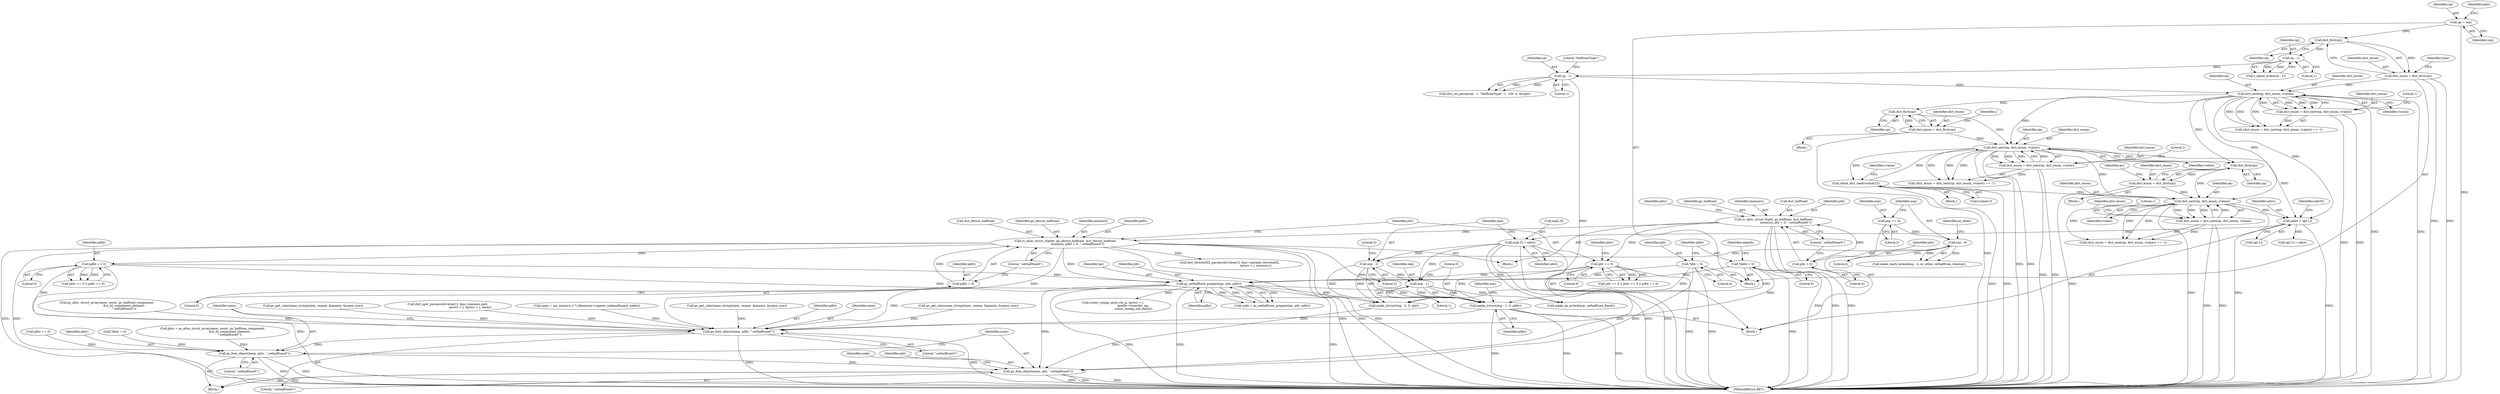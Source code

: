 digraph "0_ghostscript_f5c7555c30393e64ec1f5ab0dfae5b55b3b3fc78@pointer" {
"1000821" [label="(Call,make_istruct(esp - 1, 0, pdht))"];
"1000822" [label="(Call,esp - 1)"];
"1000809" [label="(Call,esp[-3] = odict)"];
"1000785" [label="(Call,odict = op[-1])"];
"1000685" [label="(Call,dict_next(op, dict_enum, rvalue))"];
"1000674" [label="(Call,dict_first(op))"];
"1000428" [label="(Call,dict_next(op, dict_enum, rvalue))"];
"1000412" [label="(Call,dict_first(op))"];
"1000242" [label="(Call,dict_next(op, dict_enum, rvalue))"];
"1000203" [label="(Call,op - 1)"];
"1000188" [label="(Call,op - 1)"];
"1000168" [label="(Call,dict_first(op))"];
"1000129" [label="(Call,op = osp)"];
"1000166" [label="(Call,dict_enum = dict_first(op))"];
"1000240" [label="(Call,dict_enum = dict_next(op, dict_enum, rvalue))"];
"1000426" [label="(Call,dict_enum = dict_next(op, dict_enum, rvalue))"];
"1000410" [label="(Call,dict_enum = dict_first(op))"];
"1000497" [label="(Call,check_dict_read(rvalue[1]))"];
"1000683" [label="(Call,dict_enum = dict_next(op, dict_enum, rvalue))"];
"1000672" [label="(Call,dict_enum = dict_first(op))"];
"1000816" [label="(Call,esp - 2)"];
"1000804" [label="(Call,esp - 4)"];
"1000800" [label="(Call,esp += 5)"];
"1000375" [label="(Call,rc_alloc_struct_0(pdht, gx_device_halftone, &st_device_halftone,\n                          imemory, pdht = 0, \".sethalftone5\"))"];
"1000381" [label="(Call,pdht = 0)"];
"1000356" [label="(Call,rc_alloc_struct_0(pht, gs_halftone, &st_halftone,\n                          imemory, pht = 0, \".sethalftone5\"))"];
"1000362" [label="(Call,pht = 0)"];
"1000663" [label="(Call,gs_sethalftone_prepare(igs, pht, pdht))"];
"1000387" [label="(Call,pht == 0)"];
"1000145" [label="(Call,*pht = 0)"];
"1000149" [label="(Call,*pdht = 0)"];
"1000394" [label="(Call,pdht == 0)"];
"1000999" [label="(Call,gs_free_object(mem, pdht, \".sethalftone5\"))"];
"1001003" [label="(Call,gs_free_object(mem, phtc, \".sethalftone5\"))"];
"1001007" [label="(Call,gs_free_object(mem, pht, \".sethalftone5\"))"];
"1000365" [label="(Literal,\".sethalftone5\")"];
"1000189" [label="(Identifier,op)"];
"1000382" [label="(Identifier,pdht)"];
"1000391" [label="(Call,phtc == 0)"];
"1001007" [label="(Call,gs_free_object(mem, pht, \".sethalftone5\"))"];
"1000822" [label="(Call,esp - 1)"];
"1000672" [label="(Call,dict_enum = dict_first(op))"];
"1000243" [label="(Identifier,op)"];
"1000533" [label="(Call,dict_spot_params(&rvalue[1], &pc->params.spot,\n                                                sprocs + j, tprocs + j, mem))"];
"1000375" [label="(Call,rc_alloc_struct_0(pdht, gx_device_halftone, &st_device_halftone,\n                          imemory, pdht = 0, \".sethalftone5\"))"];
"1000661" [label="(Call,code = gs_sethalftone_prepare(igs, pht, pdht))"];
"1000127" [label="(Block,)"];
"1000506" [label="(Identifier,rvalue)"];
"1000686" [label="(Identifier,op)"];
"1000362" [label="(Call,pht = 0)"];
"1000363" [label="(Identifier,pht)"];
"1000800" [label="(Call,esp += 5)"];
"1000191" [label="(Call,mem = (gs_memory_t *) idmemory->spaces_indexed[space_index])"];
"1000376" [label="(Identifier,pdht)"];
"1000803" [label="(Call,make_mark_estack(esp - 4, es_other, sethalftone_cleanup))"];
"1000187" [label="(Call,r_space_index(op - 1))"];
"1000131" [label="(Identifier,osp)"];
"1000684" [label="(Identifier,dict_enum)"];
"1000819" [label="(Literal,0)"];
"1000675" [label="(Identifier,op)"];
"1000383" [label="(Literal,0)"];
"1000377" [label="(Identifier,gx_device_halftone)"];
"1000815" [label="(Call,make_istruct(esp - 2, 0, pht))"];
"1000792" [label="(Identifier,odict5)"];
"1000594" [label="(Call,dict_threshold2_params(&rvalue[1], &pc->params.threshold2,\n                                                        tprocs + j, imemory))"];
"1001002" [label="(Literal,\".sethalftone5\")"];
"1000134" [label="(Call,*phtc = 0)"];
"1000688" [label="(Identifier,rvalue)"];
"1000804" [label="(Call,esp - 4)"];
"1000806" [label="(Literal,4)"];
"1000188" [label="(Call,op - 1)"];
"1000433" [label="(Literal,1)"];
"1000361" [label="(Identifier,imemory)"];
"1000785" [label="(Call,odict = op[-1])"];
"1000206" [label="(Literal,\"HalftoneType\")"];
"1000776" [label="(Block,)"];
"1000809" [label="(Call,esp[-3] = odict)"];
"1000683" [label="(Call,dict_enum = dict_next(op, dict_enum, rvalue))"];
"1000277" [label="(Call,gs_get_colorname_string(mem, cname, &pname, &name_size))"];
"1000666" [label="(Identifier,pdht)"];
"1000204" [label="(Identifier,op)"];
"1000359" [label="(Call,&st_halftone)"];
"1000787" [label="(Call,op[-1])"];
"1000498" [label="(Call,rvalue[1])"];
"1000356" [label="(Call,rc_alloc_struct_0(pht, gs_halftone, &st_halftone,\n                          imemory, pht = 0, \".sethalftone5\"))"];
"1000816" [label="(Call,esp - 2)"];
"1000205" [label="(Literal,1)"];
"1000413" [label="(Identifier,op)"];
"1000980" [label="(Call,op[-1] = odict)"];
"1000178" [label="(Identifier,type)"];
"1000422" [label="(Block,)"];
"1001010" [label="(Literal,\".sethalftone5\")"];
"1000428" [label="(Call,dict_next(op, dict_enum, rvalue))"];
"1001009" [label="(Identifier,pht)"];
"1000147" [label="(Literal,0)"];
"1001001" [label="(Identifier,pdht)"];
"1000150" [label="(Identifier,pdht)"];
"1000389" [label="(Literal,0)"];
"1001000" [label="(Identifier,mem)"];
"1000687" [label="(Identifier,dict_enum)"];
"1000825" [label="(Literal,0)"];
"1000366" [label="(Call,phtc = gs_alloc_struct_array(mem, count, gs_halftone_component,\n                                     &st_ht_component_element,\n                                     \".sethalftone5\"))"];
"1000998" [label="(Block,)"];
"1000671" [label="(Block,)"];
"1000682" [label="(Call,(dict_enum = dict_next(op, dict_enum, rvalue)) == -1)"];
"1000674" [label="(Call,dict_first(op))"];
"1001008" [label="(Identifier,mem)"];
"1000357" [label="(Identifier,pht)"];
"1000169" [label="(Identifier,op)"];
"1000430" [label="(Identifier,dict_enum)"];
"1000386" [label="(Call,pht == 0 || phtc == 0 || pdht == 0)"];
"1000417" [label="(Identifier,j)"];
"1000664" [label="(Identifier,igs)"];
"1000807" [label="(Identifier,es_other)"];
"1001005" [label="(Identifier,phtc)"];
"1000497" [label="(Call,check_dict_read(rvalue[1]))"];
"1000130" [label="(Identifier,op)"];
"1001024" [label="(MethodReturn,RET)"];
"1000463" [label="(Call,gs_get_colorname_string(mem, cname, &pname, &name_size))"];
"1000395" [label="(Identifier,pdht)"];
"1000685" [label="(Call,dict_next(op, dict_enum, rvalue))"];
"1000663" [label="(Call,gs_sethalftone_prepare(igs, pht, pdht))"];
"1000244" [label="(Identifier,dict_enum)"];
"1000690" [label="(Literal,1)"];
"1000368" [label="(Call,gs_alloc_struct_array(mem, count, gs_halftone_component,\n                                     &st_ht_component_element,\n                                     \".sethalftone5\"))"];
"1000392" [label="(Identifier,phtc)"];
"1000151" [label="(Literal,0)"];
"1000823" [label="(Identifier,esp)"];
"1000814" [label="(Identifier,odict)"];
"1000425" [label="(Call,(dict_enum = dict_next(op, dict_enum, rvalue)) == -1)"];
"1000166" [label="(Call,dict_enum = dict_first(op))"];
"1001004" [label="(Identifier,mem)"];
"1000380" [label="(Identifier,imemory)"];
"1001012" [label="(Identifier,code)"];
"1000426" [label="(Call,dict_enum = dict_next(op, dict_enum, rvalue))"];
"1000240" [label="(Call,dict_enum = dict_next(op, dict_enum, rvalue))"];
"1000396" [label="(Literal,0)"];
"1000431" [label="(Identifier,rvalue)"];
"1000387" [label="(Call,pht == 0)"];
"1000129" [label="(Call,op = osp)"];
"1000190" [label="(Literal,1)"];
"1000411" [label="(Identifier,dict_enum)"];
"1000818" [label="(Literal,2)"];
"1000241" [label="(Identifier,dict_enum)"];
"1000824" [label="(Literal,1)"];
"1000239" [label="(Call,(dict_enum = dict_next(op, dict_enum, rvalue)) == -1)"];
"1001003" [label="(Call,gs_free_object(mem, phtc, \".sethalftone5\"))"];
"1000673" [label="(Identifier,dict_enum)"];
"1000364" [label="(Literal,0)"];
"1000203" [label="(Call,op - 1)"];
"1000720" [label="(Call,gs_get_colorname_string(mem, cname, &pname, &name_size))"];
"1000202" [label="(Call,dict_int_param(op - 1, \"HalftoneType\", 1, 100, 0, &type))"];
"1000429" [label="(Identifier,op)"];
"1000146" [label="(Identifier,pht)"];
"1000826" [label="(Identifier,pdht)"];
"1000828" [label="(Identifier,esp)"];
"1000786" [label="(Identifier,odict)"];
"1000247" [label="(Literal,1)"];
"1000394" [label="(Call,pdht == 0)"];
"1000827" [label="(Call,make_op_estack(esp, sethalftone_finish))"];
"1000410" [label="(Call,dict_enum = dict_first(op))"];
"1000145" [label="(Call,*pht = 0)"];
"1000242" [label="(Call,dict_next(op, dict_enum, rvalue))"];
"1000347" [label="(Block,)"];
"1000157" [label="(Identifier,edepth)"];
"1000167" [label="(Identifier,dict_enum)"];
"1000949" [label="(Call,zcolor_remap_one(i_ctx_p, tprocs + j,\n                                            porder->transfer, igs,\n                                            zcolor_remap_one_finish))"];
"1000810" [label="(Call,esp[-3])"];
"1000999" [label="(Call,gs_free_object(mem, pdht, \".sethalftone5\"))"];
"1000135" [label="(Identifier,phtc)"];
"1001006" [label="(Literal,\".sethalftone5\")"];
"1000427" [label="(Identifier,dict_enum)"];
"1000821" [label="(Call,make_istruct(esp - 1, 0, pdht))"];
"1000802" [label="(Literal,5)"];
"1000168" [label="(Call,dict_first(op))"];
"1000388" [label="(Identifier,pht)"];
"1000390" [label="(Call,phtc == 0 || pdht == 0)"];
"1000367" [label="(Identifier,phtc)"];
"1000149" [label="(Call,*pdht = 0)"];
"1000817" [label="(Identifier,esp)"];
"1000805" [label="(Identifier,esp)"];
"1000378" [label="(Call,&st_device_halftone)"];
"1000358" [label="(Identifier,gs_halftone)"];
"1000665" [label="(Identifier,pht)"];
"1000801" [label="(Identifier,esp)"];
"1000381" [label="(Call,pdht = 0)"];
"1000245" [label="(Identifier,rvalue)"];
"1000384" [label="(Literal,\".sethalftone5\")"];
"1000678" [label="(Identifier,pc)"];
"1000412" [label="(Call,dict_first(op))"];
"1000409" [label="(Block,)"];
"1000821" -> "1000776"  [label="AST: "];
"1000821" -> "1000826"  [label="CFG: "];
"1000822" -> "1000821"  [label="AST: "];
"1000825" -> "1000821"  [label="AST: "];
"1000826" -> "1000821"  [label="AST: "];
"1000828" -> "1000821"  [label="CFG: "];
"1000821" -> "1001024"  [label="DDG: "];
"1000821" -> "1001024"  [label="DDG: "];
"1000821" -> "1001024"  [label="DDG: "];
"1000822" -> "1000821"  [label="DDG: "];
"1000822" -> "1000821"  [label="DDG: "];
"1000375" -> "1000821"  [label="DDG: "];
"1000663" -> "1000821"  [label="DDG: "];
"1000149" -> "1000821"  [label="DDG: "];
"1000394" -> "1000821"  [label="DDG: "];
"1000821" -> "1000999"  [label="DDG: "];
"1000822" -> "1000824"  [label="CFG: "];
"1000823" -> "1000822"  [label="AST: "];
"1000824" -> "1000822"  [label="AST: "];
"1000825" -> "1000822"  [label="CFG: "];
"1000809" -> "1000822"  [label="DDG: "];
"1000816" -> "1000822"  [label="DDG: "];
"1000822" -> "1000827"  [label="DDG: "];
"1000809" -> "1000776"  [label="AST: "];
"1000809" -> "1000814"  [label="CFG: "];
"1000810" -> "1000809"  [label="AST: "];
"1000814" -> "1000809"  [label="AST: "];
"1000817" -> "1000809"  [label="CFG: "];
"1000809" -> "1001024"  [label="DDG: "];
"1000809" -> "1001024"  [label="DDG: "];
"1000785" -> "1000809"  [label="DDG: "];
"1000809" -> "1000816"  [label="DDG: "];
"1000809" -> "1000827"  [label="DDG: "];
"1000785" -> "1000776"  [label="AST: "];
"1000785" -> "1000787"  [label="CFG: "];
"1000786" -> "1000785"  [label="AST: "];
"1000787" -> "1000785"  [label="AST: "];
"1000792" -> "1000785"  [label="CFG: "];
"1000785" -> "1001024"  [label="DDG: "];
"1000685" -> "1000785"  [label="DDG: "];
"1000428" -> "1000785"  [label="DDG: "];
"1000242" -> "1000785"  [label="DDG: "];
"1000785" -> "1000980"  [label="DDG: "];
"1000685" -> "1000683"  [label="AST: "];
"1000685" -> "1000688"  [label="CFG: "];
"1000686" -> "1000685"  [label="AST: "];
"1000687" -> "1000685"  [label="AST: "];
"1000688" -> "1000685"  [label="AST: "];
"1000683" -> "1000685"  [label="CFG: "];
"1000685" -> "1001024"  [label="DDG: "];
"1000685" -> "1001024"  [label="DDG: "];
"1000685" -> "1000682"  [label="DDG: "];
"1000685" -> "1000682"  [label="DDG: "];
"1000685" -> "1000682"  [label="DDG: "];
"1000685" -> "1000683"  [label="DDG: "];
"1000685" -> "1000683"  [label="DDG: "];
"1000685" -> "1000683"  [label="DDG: "];
"1000674" -> "1000685"  [label="DDG: "];
"1000683" -> "1000685"  [label="DDG: "];
"1000672" -> "1000685"  [label="DDG: "];
"1000497" -> "1000685"  [label="DDG: "];
"1000428" -> "1000685"  [label="DDG: "];
"1000242" -> "1000685"  [label="DDG: "];
"1000674" -> "1000672"  [label="AST: "];
"1000674" -> "1000675"  [label="CFG: "];
"1000675" -> "1000674"  [label="AST: "];
"1000672" -> "1000674"  [label="CFG: "];
"1000674" -> "1000672"  [label="DDG: "];
"1000428" -> "1000674"  [label="DDG: "];
"1000242" -> "1000674"  [label="DDG: "];
"1000428" -> "1000426"  [label="AST: "];
"1000428" -> "1000431"  [label="CFG: "];
"1000429" -> "1000428"  [label="AST: "];
"1000430" -> "1000428"  [label="AST: "];
"1000431" -> "1000428"  [label="AST: "];
"1000426" -> "1000428"  [label="CFG: "];
"1000428" -> "1001024"  [label="DDG: "];
"1000428" -> "1001024"  [label="DDG: "];
"1000428" -> "1000425"  [label="DDG: "];
"1000428" -> "1000425"  [label="DDG: "];
"1000428" -> "1000425"  [label="DDG: "];
"1000428" -> "1000426"  [label="DDG: "];
"1000428" -> "1000426"  [label="DDG: "];
"1000428" -> "1000426"  [label="DDG: "];
"1000412" -> "1000428"  [label="DDG: "];
"1000426" -> "1000428"  [label="DDG: "];
"1000410" -> "1000428"  [label="DDG: "];
"1000497" -> "1000428"  [label="DDG: "];
"1000242" -> "1000428"  [label="DDG: "];
"1000428" -> "1000497"  [label="DDG: "];
"1000412" -> "1000410"  [label="AST: "];
"1000412" -> "1000413"  [label="CFG: "];
"1000413" -> "1000412"  [label="AST: "];
"1000410" -> "1000412"  [label="CFG: "];
"1000412" -> "1000410"  [label="DDG: "];
"1000242" -> "1000412"  [label="DDG: "];
"1000242" -> "1000240"  [label="AST: "];
"1000242" -> "1000245"  [label="CFG: "];
"1000243" -> "1000242"  [label="AST: "];
"1000244" -> "1000242"  [label="AST: "];
"1000245" -> "1000242"  [label="AST: "];
"1000240" -> "1000242"  [label="CFG: "];
"1000242" -> "1001024"  [label="DDG: "];
"1000242" -> "1001024"  [label="DDG: "];
"1000242" -> "1000239"  [label="DDG: "];
"1000242" -> "1000239"  [label="DDG: "];
"1000242" -> "1000239"  [label="DDG: "];
"1000242" -> "1000240"  [label="DDG: "];
"1000242" -> "1000240"  [label="DDG: "];
"1000242" -> "1000240"  [label="DDG: "];
"1000203" -> "1000242"  [label="DDG: "];
"1000166" -> "1000242"  [label="DDG: "];
"1000240" -> "1000242"  [label="DDG: "];
"1000203" -> "1000202"  [label="AST: "];
"1000203" -> "1000205"  [label="CFG: "];
"1000204" -> "1000203"  [label="AST: "];
"1000205" -> "1000203"  [label="AST: "];
"1000206" -> "1000203"  [label="CFG: "];
"1000203" -> "1001024"  [label="DDG: "];
"1000203" -> "1000202"  [label="DDG: "];
"1000203" -> "1000202"  [label="DDG: "];
"1000188" -> "1000203"  [label="DDG: "];
"1000188" -> "1000187"  [label="AST: "];
"1000188" -> "1000190"  [label="CFG: "];
"1000189" -> "1000188"  [label="AST: "];
"1000190" -> "1000188"  [label="AST: "];
"1000187" -> "1000188"  [label="CFG: "];
"1000188" -> "1000187"  [label="DDG: "];
"1000188" -> "1000187"  [label="DDG: "];
"1000168" -> "1000188"  [label="DDG: "];
"1000168" -> "1000166"  [label="AST: "];
"1000168" -> "1000169"  [label="CFG: "];
"1000169" -> "1000168"  [label="AST: "];
"1000166" -> "1000168"  [label="CFG: "];
"1000168" -> "1000166"  [label="DDG: "];
"1000129" -> "1000168"  [label="DDG: "];
"1000129" -> "1000127"  [label="AST: "];
"1000129" -> "1000131"  [label="CFG: "];
"1000130" -> "1000129"  [label="AST: "];
"1000131" -> "1000129"  [label="AST: "];
"1000135" -> "1000129"  [label="CFG: "];
"1000129" -> "1001024"  [label="DDG: "];
"1000166" -> "1000127"  [label="AST: "];
"1000167" -> "1000166"  [label="AST: "];
"1000178" -> "1000166"  [label="CFG: "];
"1000166" -> "1001024"  [label="DDG: "];
"1000166" -> "1001024"  [label="DDG: "];
"1000240" -> "1000239"  [label="AST: "];
"1000241" -> "1000240"  [label="AST: "];
"1000247" -> "1000240"  [label="CFG: "];
"1000240" -> "1001024"  [label="DDG: "];
"1000240" -> "1001024"  [label="DDG: "];
"1000240" -> "1000239"  [label="DDG: "];
"1000426" -> "1000425"  [label="AST: "];
"1000427" -> "1000426"  [label="AST: "];
"1000433" -> "1000426"  [label="CFG: "];
"1000426" -> "1001024"  [label="DDG: "];
"1000426" -> "1001024"  [label="DDG: "];
"1000426" -> "1000425"  [label="DDG: "];
"1000410" -> "1000409"  [label="AST: "];
"1000411" -> "1000410"  [label="AST: "];
"1000417" -> "1000410"  [label="CFG: "];
"1000410" -> "1001024"  [label="DDG: "];
"1000497" -> "1000422"  [label="AST: "];
"1000497" -> "1000498"  [label="CFG: "];
"1000498" -> "1000497"  [label="AST: "];
"1000506" -> "1000497"  [label="CFG: "];
"1000497" -> "1001024"  [label="DDG: "];
"1000497" -> "1001024"  [label="DDG: "];
"1000683" -> "1000682"  [label="AST: "];
"1000684" -> "1000683"  [label="AST: "];
"1000690" -> "1000683"  [label="CFG: "];
"1000683" -> "1001024"  [label="DDG: "];
"1000683" -> "1001024"  [label="DDG: "];
"1000683" -> "1000682"  [label="DDG: "];
"1000672" -> "1000671"  [label="AST: "];
"1000673" -> "1000672"  [label="AST: "];
"1000678" -> "1000672"  [label="CFG: "];
"1000672" -> "1001024"  [label="DDG: "];
"1000816" -> "1000815"  [label="AST: "];
"1000816" -> "1000818"  [label="CFG: "];
"1000817" -> "1000816"  [label="AST: "];
"1000818" -> "1000816"  [label="AST: "];
"1000819" -> "1000816"  [label="CFG: "];
"1000816" -> "1000815"  [label="DDG: "];
"1000816" -> "1000815"  [label="DDG: "];
"1000804" -> "1000816"  [label="DDG: "];
"1000804" -> "1000803"  [label="AST: "];
"1000804" -> "1000806"  [label="CFG: "];
"1000805" -> "1000804"  [label="AST: "];
"1000806" -> "1000804"  [label="AST: "];
"1000807" -> "1000804"  [label="CFG: "];
"1000804" -> "1000803"  [label="DDG: "];
"1000804" -> "1000803"  [label="DDG: "];
"1000800" -> "1000804"  [label="DDG: "];
"1000800" -> "1000776"  [label="AST: "];
"1000800" -> "1000802"  [label="CFG: "];
"1000801" -> "1000800"  [label="AST: "];
"1000802" -> "1000800"  [label="AST: "];
"1000805" -> "1000800"  [label="CFG: "];
"1000375" -> "1000347"  [label="AST: "];
"1000375" -> "1000384"  [label="CFG: "];
"1000376" -> "1000375"  [label="AST: "];
"1000377" -> "1000375"  [label="AST: "];
"1000378" -> "1000375"  [label="AST: "];
"1000380" -> "1000375"  [label="AST: "];
"1000381" -> "1000375"  [label="AST: "];
"1000384" -> "1000375"  [label="AST: "];
"1000388" -> "1000375"  [label="CFG: "];
"1000375" -> "1001024"  [label="DDG: "];
"1000375" -> "1001024"  [label="DDG: "];
"1000375" -> "1001024"  [label="DDG: "];
"1000375" -> "1001024"  [label="DDG: "];
"1000375" -> "1001024"  [label="DDG: "];
"1000381" -> "1000375"  [label="DDG: "];
"1000356" -> "1000375"  [label="DDG: "];
"1000375" -> "1000394"  [label="DDG: "];
"1000375" -> "1000594"  [label="DDG: "];
"1000375" -> "1000663"  [label="DDG: "];
"1000375" -> "1000999"  [label="DDG: "];
"1000381" -> "1000383"  [label="CFG: "];
"1000382" -> "1000381"  [label="AST: "];
"1000383" -> "1000381"  [label="AST: "];
"1000384" -> "1000381"  [label="CFG: "];
"1000356" -> "1000347"  [label="AST: "];
"1000356" -> "1000365"  [label="CFG: "];
"1000357" -> "1000356"  [label="AST: "];
"1000358" -> "1000356"  [label="AST: "];
"1000359" -> "1000356"  [label="AST: "];
"1000361" -> "1000356"  [label="AST: "];
"1000362" -> "1000356"  [label="AST: "];
"1000365" -> "1000356"  [label="AST: "];
"1000367" -> "1000356"  [label="CFG: "];
"1000356" -> "1001024"  [label="DDG: "];
"1000356" -> "1001024"  [label="DDG: "];
"1000356" -> "1001024"  [label="DDG: "];
"1000362" -> "1000356"  [label="DDG: "];
"1000356" -> "1000387"  [label="DDG: "];
"1000362" -> "1000364"  [label="CFG: "];
"1000363" -> "1000362"  [label="AST: "];
"1000364" -> "1000362"  [label="AST: "];
"1000365" -> "1000362"  [label="CFG: "];
"1000663" -> "1000661"  [label="AST: "];
"1000663" -> "1000666"  [label="CFG: "];
"1000664" -> "1000663"  [label="AST: "];
"1000665" -> "1000663"  [label="AST: "];
"1000666" -> "1000663"  [label="AST: "];
"1000661" -> "1000663"  [label="CFG: "];
"1000663" -> "1001024"  [label="DDG: "];
"1000663" -> "1001024"  [label="DDG: "];
"1000663" -> "1001024"  [label="DDG: "];
"1000663" -> "1000661"  [label="DDG: "];
"1000663" -> "1000661"  [label="DDG: "];
"1000663" -> "1000661"  [label="DDG: "];
"1000387" -> "1000663"  [label="DDG: "];
"1000145" -> "1000663"  [label="DDG: "];
"1000149" -> "1000663"  [label="DDG: "];
"1000394" -> "1000663"  [label="DDG: "];
"1000663" -> "1000815"  [label="DDG: "];
"1000663" -> "1000949"  [label="DDG: "];
"1000663" -> "1000999"  [label="DDG: "];
"1000663" -> "1001007"  [label="DDG: "];
"1000387" -> "1000386"  [label="AST: "];
"1000387" -> "1000389"  [label="CFG: "];
"1000388" -> "1000387"  [label="AST: "];
"1000389" -> "1000387"  [label="AST: "];
"1000392" -> "1000387"  [label="CFG: "];
"1000386" -> "1000387"  [label="CFG: "];
"1000387" -> "1001024"  [label="DDG: "];
"1000387" -> "1000386"  [label="DDG: "];
"1000387" -> "1000386"  [label="DDG: "];
"1000387" -> "1000815"  [label="DDG: "];
"1000387" -> "1001007"  [label="DDG: "];
"1000145" -> "1000127"  [label="AST: "];
"1000145" -> "1000147"  [label="CFG: "];
"1000146" -> "1000145"  [label="AST: "];
"1000147" -> "1000145"  [label="AST: "];
"1000150" -> "1000145"  [label="CFG: "];
"1000145" -> "1001024"  [label="DDG: "];
"1000145" -> "1000815"  [label="DDG: "];
"1000145" -> "1001007"  [label="DDG: "];
"1000149" -> "1000127"  [label="AST: "];
"1000149" -> "1000151"  [label="CFG: "];
"1000150" -> "1000149"  [label="AST: "];
"1000151" -> "1000149"  [label="AST: "];
"1000157" -> "1000149"  [label="CFG: "];
"1000149" -> "1001024"  [label="DDG: "];
"1000149" -> "1000999"  [label="DDG: "];
"1000394" -> "1000390"  [label="AST: "];
"1000394" -> "1000396"  [label="CFG: "];
"1000395" -> "1000394"  [label="AST: "];
"1000396" -> "1000394"  [label="AST: "];
"1000390" -> "1000394"  [label="CFG: "];
"1000394" -> "1001024"  [label="DDG: "];
"1000394" -> "1000390"  [label="DDG: "];
"1000394" -> "1000390"  [label="DDG: "];
"1000394" -> "1000999"  [label="DDG: "];
"1000999" -> "1000998"  [label="AST: "];
"1000999" -> "1001002"  [label="CFG: "];
"1001000" -> "1000999"  [label="AST: "];
"1001001" -> "1000999"  [label="AST: "];
"1001002" -> "1000999"  [label="AST: "];
"1001004" -> "1000999"  [label="CFG: "];
"1000999" -> "1001024"  [label="DDG: "];
"1000999" -> "1001024"  [label="DDG: "];
"1000720" -> "1000999"  [label="DDG: "];
"1000277" -> "1000999"  [label="DDG: "];
"1000463" -> "1000999"  [label="DDG: "];
"1000191" -> "1000999"  [label="DDG: "];
"1000533" -> "1000999"  [label="DDG: "];
"1000368" -> "1000999"  [label="DDG: "];
"1000999" -> "1001003"  [label="DDG: "];
"1001003" -> "1000998"  [label="AST: "];
"1001003" -> "1001006"  [label="CFG: "];
"1001004" -> "1001003"  [label="AST: "];
"1001005" -> "1001003"  [label="AST: "];
"1001006" -> "1001003"  [label="AST: "];
"1001008" -> "1001003"  [label="CFG: "];
"1001003" -> "1001024"  [label="DDG: "];
"1001003" -> "1001024"  [label="DDG: "];
"1000366" -> "1001003"  [label="DDG: "];
"1000134" -> "1001003"  [label="DDG: "];
"1000391" -> "1001003"  [label="DDG: "];
"1001003" -> "1001007"  [label="DDG: "];
"1001007" -> "1000998"  [label="AST: "];
"1001007" -> "1001010"  [label="CFG: "];
"1001008" -> "1001007"  [label="AST: "];
"1001009" -> "1001007"  [label="AST: "];
"1001010" -> "1001007"  [label="AST: "];
"1001012" -> "1001007"  [label="CFG: "];
"1001007" -> "1001024"  [label="DDG: "];
"1001007" -> "1001024"  [label="DDG: "];
"1001007" -> "1001024"  [label="DDG: "];
"1000815" -> "1001007"  [label="DDG: "];
}
